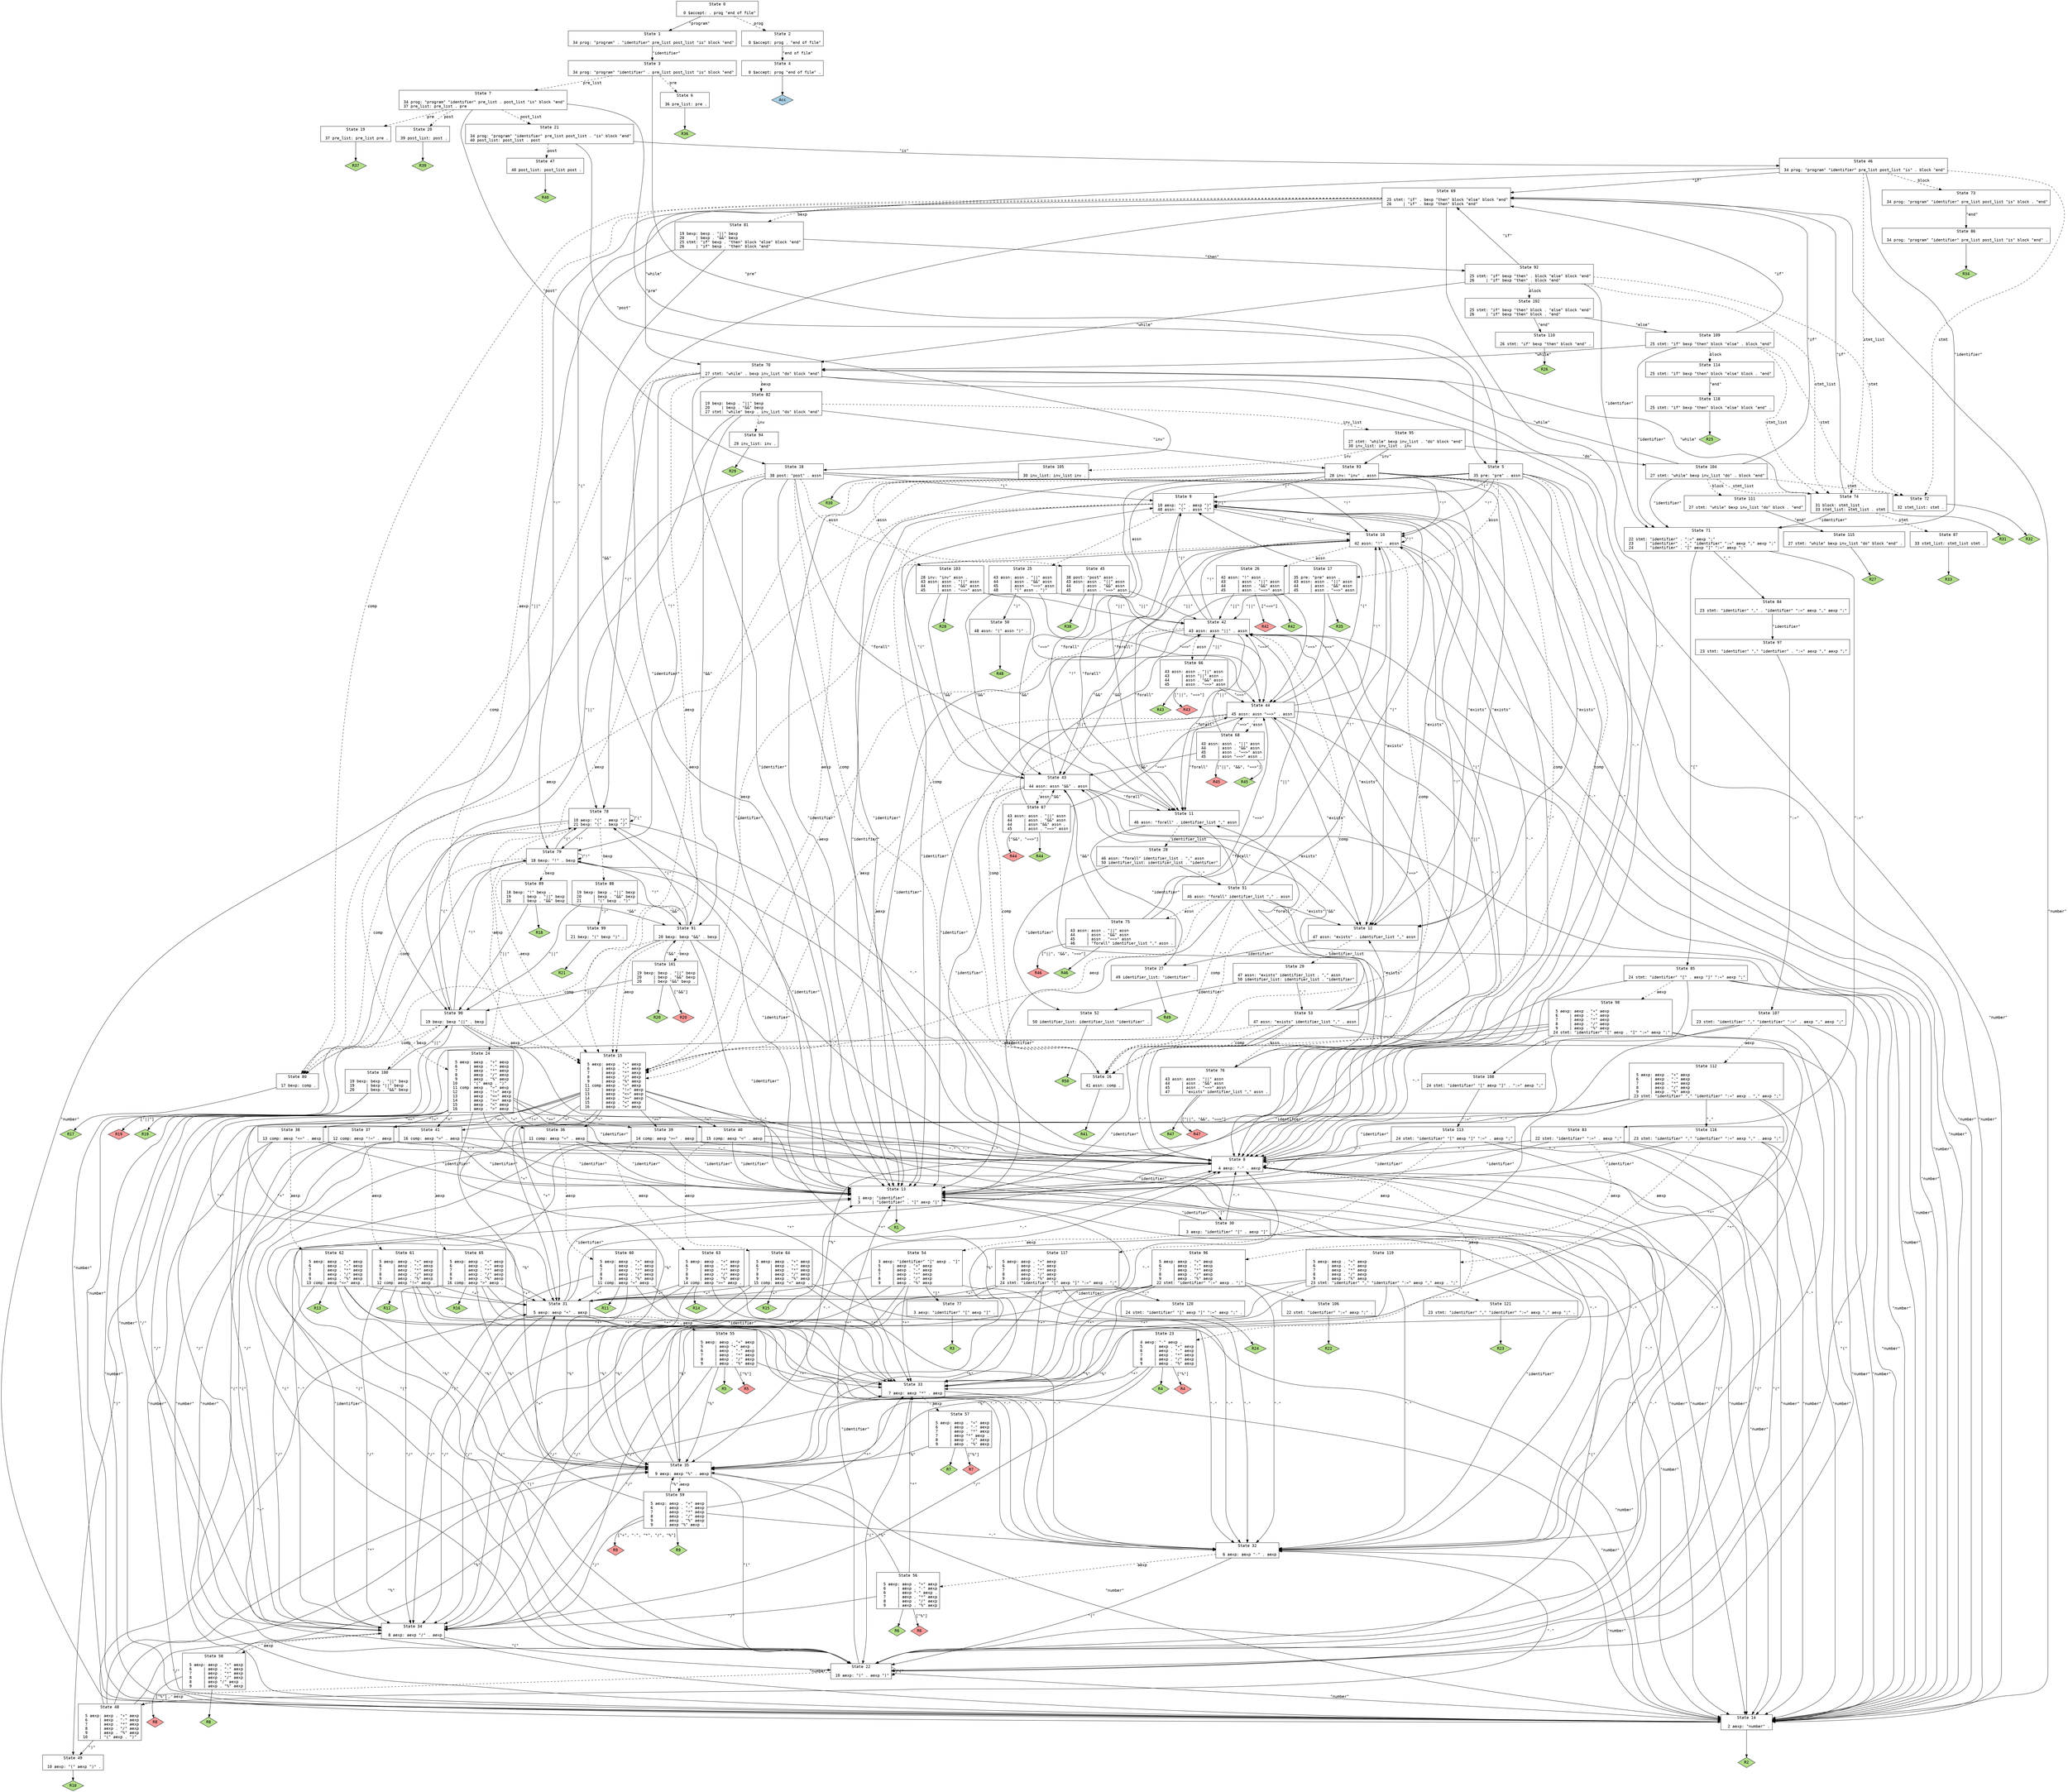 // Generated by GNU Bison 3.4.
// Report bugs to <bug-bison@gnu.org>.
// Home page: <http://www.gnu.org/software/bison/>.

digraph "/home/ferhat/git/vc-gen/vcgen-parser.yy"
{
  node [fontname = courier, shape = box, colorscheme = paired6]
  edge [fontname = courier]

  0 [label="State 0\n\l  0 $accept: . prog \"end of file\"\l"]
  0 -> 1 [style=solid label="\"program\""]
  0 -> 2 [style=dashed label="prog"]
  1 [label="State 1\n\l 34 prog: \"program\" . \"identifier\" pre_list post_list \"is\" block \"end\"\l"]
  1 -> 3 [style=solid label="\"identifier\""]
  2 [label="State 2\n\l  0 $accept: prog . \"end of file\"\l"]
  2 -> 4 [style=solid label="\"end of file\""]
  3 [label="State 3\n\l 34 prog: \"program\" \"identifier\" . pre_list post_list \"is\" block \"end\"\l"]
  3 -> 5 [style=solid label="\"pre\""]
  3 -> 6 [style=dashed label="pre"]
  3 -> 7 [style=dashed label="pre_list"]
  4 [label="State 4\n\l  0 $accept: prog \"end of file\" .\l"]
  4 -> "4R0" [style=solid]
 "4R0" [label="Acc", fillcolor=1, shape=diamond, style=filled]
  5 [label="State 5\n\l 35 pre: \"pre\" . assn\l"]
  5 -> 8 [style=solid label="\"-\""]
  5 -> 9 [style=solid label="\"(\""]
  5 -> 10 [style=solid label="\"!\""]
  5 -> 11 [style=solid label="\"forall\""]
  5 -> 12 [style=solid label="\"exists\""]
  5 -> 13 [style=solid label="\"identifier\""]
  5 -> 14 [style=solid label="\"number\""]
  5 -> 15 [style=dashed label="aexp"]
  5 -> 16 [style=dashed label="comp"]
  5 -> 17 [style=dashed label="assn"]
  6 [label="State 6\n\l 36 pre_list: pre .\l"]
  6 -> "6R36" [style=solid]
 "6R36" [label="R36", fillcolor=3, shape=diamond, style=filled]
  7 [label="State 7\n\l 34 prog: \"program\" \"identifier\" pre_list . post_list \"is\" block \"end\"\l 37 pre_list: pre_list . pre\l"]
  7 -> 5 [style=solid label="\"pre\""]
  7 -> 18 [style=solid label="\"post\""]
  7 -> 19 [style=dashed label="pre"]
  7 -> 20 [style=dashed label="post"]
  7 -> 21 [style=dashed label="post_list"]
  8 [label="State 8\n\l  4 aexp: \"-\" . aexp\l"]
  8 -> 8 [style=solid label="\"-\""]
  8 -> 22 [style=solid label="\"(\""]
  8 -> 13 [style=solid label="\"identifier\""]
  8 -> 14 [style=solid label="\"number\""]
  8 -> 23 [style=dashed label="aexp"]
  9 [label="State 9\n\l 10 aexp: \"(\" . aexp \")\"\l 48 assn: \"(\" . assn \")\"\l"]
  9 -> 8 [style=solid label="\"-\""]
  9 -> 9 [style=solid label="\"(\""]
  9 -> 10 [style=solid label="\"!\""]
  9 -> 11 [style=solid label="\"forall\""]
  9 -> 12 [style=solid label="\"exists\""]
  9 -> 13 [style=solid label="\"identifier\""]
  9 -> 14 [style=solid label="\"number\""]
  9 -> 24 [style=dashed label="aexp"]
  9 -> 16 [style=dashed label="comp"]
  9 -> 25 [style=dashed label="assn"]
  10 [label="State 10\n\l 42 assn: \"!\" . assn\l"]
  10 -> 8 [style=solid label="\"-\""]
  10 -> 9 [style=solid label="\"(\""]
  10 -> 10 [style=solid label="\"!\""]
  10 -> 11 [style=solid label="\"forall\""]
  10 -> 12 [style=solid label="\"exists\""]
  10 -> 13 [style=solid label="\"identifier\""]
  10 -> 14 [style=solid label="\"number\""]
  10 -> 15 [style=dashed label="aexp"]
  10 -> 16 [style=dashed label="comp"]
  10 -> 26 [style=dashed label="assn"]
  11 [label="State 11\n\l 46 assn: \"forall\" . identifier_list \",\" assn\l"]
  11 -> 27 [style=solid label="\"identifier\""]
  11 -> 28 [style=dashed label="identifier_list"]
  12 [label="State 12\n\l 47 assn: \"exists\" . identifier_list \",\" assn\l"]
  12 -> 27 [style=solid label="\"identifier\""]
  12 -> 29 [style=dashed label="identifier_list"]
  13 [label="State 13\n\l  1 aexp: \"identifier\" .\l  3     | \"identifier\" . \"[\" aexp \"]\"\l"]
  13 -> 30 [style=solid label="\"[\""]
  13 -> "13R1" [style=solid]
 "13R1" [label="R1", fillcolor=3, shape=diamond, style=filled]
  14 [label="State 14\n\l  2 aexp: \"number\" .\l"]
  14 -> "14R2" [style=solid]
 "14R2" [label="R2", fillcolor=3, shape=diamond, style=filled]
  15 [label="State 15\n\l  5 aexp: aexp . \"+\" aexp\l  6     | aexp . \"-\" aexp\l  7     | aexp . \"*\" aexp\l  8     | aexp . \"/\" aexp\l  9     | aexp . \"%\" aexp\l 11 comp: aexp . \"=\" aexp\l 12     | aexp . \"!=\" aexp\l 13     | aexp . \"<=\" aexp\l 14     | aexp . \">=\" aexp\l 15     | aexp . \"<\" aexp\l 16     | aexp . \">\" aexp\l"]
  15 -> 31 [style=solid label="\"+\""]
  15 -> 32 [style=solid label="\"-\""]
  15 -> 33 [style=solid label="\"*\""]
  15 -> 34 [style=solid label="\"/\""]
  15 -> 35 [style=solid label="\"%\""]
  15 -> 36 [style=solid label="\"=\""]
  15 -> 37 [style=solid label="\"!=\""]
  15 -> 38 [style=solid label="\"<=\""]
  15 -> 39 [style=solid label="\">=\""]
  15 -> 40 [style=solid label="\"<\""]
  15 -> 41 [style=solid label="\">\""]
  16 [label="State 16\n\l 41 assn: comp .\l"]
  16 -> "16R41" [style=solid]
 "16R41" [label="R41", fillcolor=3, shape=diamond, style=filled]
  17 [label="State 17\n\l 35 pre: \"pre\" assn .\l 43 assn: assn . \"||\" assn\l 44     | assn . \"&&\" assn\l 45     | assn . \"==>\" assn\l"]
  17 -> 42 [style=solid label="\"||\""]
  17 -> 43 [style=solid label="\"&&\""]
  17 -> 44 [style=solid label="\"==>\""]
  17 -> "17R35" [style=solid]
 "17R35" [label="R35", fillcolor=3, shape=diamond, style=filled]
  18 [label="State 18\n\l 38 post: \"post\" . assn\l"]
  18 -> 8 [style=solid label="\"-\""]
  18 -> 9 [style=solid label="\"(\""]
  18 -> 10 [style=solid label="\"!\""]
  18 -> 11 [style=solid label="\"forall\""]
  18 -> 12 [style=solid label="\"exists\""]
  18 -> 13 [style=solid label="\"identifier\""]
  18 -> 14 [style=solid label="\"number\""]
  18 -> 15 [style=dashed label="aexp"]
  18 -> 16 [style=dashed label="comp"]
  18 -> 45 [style=dashed label="assn"]
  19 [label="State 19\n\l 37 pre_list: pre_list pre .\l"]
  19 -> "19R37" [style=solid]
 "19R37" [label="R37", fillcolor=3, shape=diamond, style=filled]
  20 [label="State 20\n\l 39 post_list: post .\l"]
  20 -> "20R39" [style=solid]
 "20R39" [label="R39", fillcolor=3, shape=diamond, style=filled]
  21 [label="State 21\n\l 34 prog: \"program\" \"identifier\" pre_list post_list . \"is\" block \"end\"\l 40 post_list: post_list . post\l"]
  21 -> 18 [style=solid label="\"post\""]
  21 -> 46 [style=solid label="\"is\""]
  21 -> 47 [style=dashed label="post"]
  22 [label="State 22\n\l 10 aexp: \"(\" . aexp \")\"\l"]
  22 -> 8 [style=solid label="\"-\""]
  22 -> 22 [style=solid label="\"(\""]
  22 -> 13 [style=solid label="\"identifier\""]
  22 -> 14 [style=solid label="\"number\""]
  22 -> 48 [style=dashed label="aexp"]
  23 [label="State 23\n\l  4 aexp: \"-\" aexp .\l  5     | aexp . \"+\" aexp\l  6     | aexp . \"-\" aexp\l  7     | aexp . \"*\" aexp\l  8     | aexp . \"/\" aexp\l  9     | aexp . \"%\" aexp\l"]
  23 -> 33 [style=solid label="\"*\""]
  23 -> 34 [style=solid label="\"/\""]
  23 -> 35 [style=solid label="\"%\""]
  23 -> "23R4d" [label="[\"%\"]", style=solid]
 "23R4d" [label="R4", fillcolor=5, shape=diamond, style=filled]
  23 -> "23R4" [style=solid]
 "23R4" [label="R4", fillcolor=3, shape=diamond, style=filled]
  24 [label="State 24\n\l  5 aexp: aexp . \"+\" aexp\l  6     | aexp . \"-\" aexp\l  7     | aexp . \"*\" aexp\l  8     | aexp . \"/\" aexp\l  9     | aexp . \"%\" aexp\l 10     | \"(\" aexp . \")\"\l 11 comp: aexp . \"=\" aexp\l 12     | aexp . \"!=\" aexp\l 13     | aexp . \"<=\" aexp\l 14     | aexp . \">=\" aexp\l 15     | aexp . \"<\" aexp\l 16     | aexp . \">\" aexp\l"]
  24 -> 31 [style=solid label="\"+\""]
  24 -> 32 [style=solid label="\"-\""]
  24 -> 33 [style=solid label="\"*\""]
  24 -> 34 [style=solid label="\"/\""]
  24 -> 35 [style=solid label="\"%\""]
  24 -> 49 [style=solid label="\")\""]
  24 -> 36 [style=solid label="\"=\""]
  24 -> 37 [style=solid label="\"!=\""]
  24 -> 38 [style=solid label="\"<=\""]
  24 -> 39 [style=solid label="\">=\""]
  24 -> 40 [style=solid label="\"<\""]
  24 -> 41 [style=solid label="\">\""]
  25 [label="State 25\n\l 43 assn: assn . \"||\" assn\l 44     | assn . \"&&\" assn\l 45     | assn . \"==>\" assn\l 48     | \"(\" assn . \")\"\l"]
  25 -> 50 [style=solid label="\")\""]
  25 -> 42 [style=solid label="\"||\""]
  25 -> 43 [style=solid label="\"&&\""]
  25 -> 44 [style=solid label="\"==>\""]
  26 [label="State 26\n\l 42 assn: \"!\" assn .\l 43     | assn . \"||\" assn\l 44     | assn . \"&&\" assn\l 45     | assn . \"==>\" assn\l"]
  26 -> 42 [style=solid label="\"||\""]
  26 -> 43 [style=solid label="\"&&\""]
  26 -> 44 [style=solid label="\"==>\""]
  26 -> "26R42d" [label="[\"==>\"]", style=solid]
 "26R42d" [label="R42", fillcolor=5, shape=diamond, style=filled]
  26 -> "26R42" [style=solid]
 "26R42" [label="R42", fillcolor=3, shape=diamond, style=filled]
  27 [label="State 27\n\l 49 identifier_list: \"identifier\" .\l"]
  27 -> "27R49" [style=solid]
 "27R49" [label="R49", fillcolor=3, shape=diamond, style=filled]
  28 [label="State 28\n\l 46 assn: \"forall\" identifier_list . \",\" assn\l 50 identifier_list: identifier_list . \"identifier\"\l"]
  28 -> 51 [style=solid label="\",\""]
  28 -> 52 [style=solid label="\"identifier\""]
  29 [label="State 29\n\l 47 assn: \"exists\" identifier_list . \",\" assn\l 50 identifier_list: identifier_list . \"identifier\"\l"]
  29 -> 53 [style=solid label="\",\""]
  29 -> 52 [style=solid label="\"identifier\""]
  30 [label="State 30\n\l  3 aexp: \"identifier\" \"[\" . aexp \"]\"\l"]
  30 -> 8 [style=solid label="\"-\""]
  30 -> 22 [style=solid label="\"(\""]
  30 -> 13 [style=solid label="\"identifier\""]
  30 -> 14 [style=solid label="\"number\""]
  30 -> 54 [style=dashed label="aexp"]
  31 [label="State 31\n\l  5 aexp: aexp \"+\" . aexp\l"]
  31 -> 8 [style=solid label="\"-\""]
  31 -> 22 [style=solid label="\"(\""]
  31 -> 13 [style=solid label="\"identifier\""]
  31 -> 14 [style=solid label="\"number\""]
  31 -> 55 [style=dashed label="aexp"]
  32 [label="State 32\n\l  6 aexp: aexp \"-\" . aexp\l"]
  32 -> 8 [style=solid label="\"-\""]
  32 -> 22 [style=solid label="\"(\""]
  32 -> 13 [style=solid label="\"identifier\""]
  32 -> 14 [style=solid label="\"number\""]
  32 -> 56 [style=dashed label="aexp"]
  33 [label="State 33\n\l  7 aexp: aexp \"*\" . aexp\l"]
  33 -> 8 [style=solid label="\"-\""]
  33 -> 22 [style=solid label="\"(\""]
  33 -> 13 [style=solid label="\"identifier\""]
  33 -> 14 [style=solid label="\"number\""]
  33 -> 57 [style=dashed label="aexp"]
  34 [label="State 34\n\l  8 aexp: aexp \"/\" . aexp\l"]
  34 -> 8 [style=solid label="\"-\""]
  34 -> 22 [style=solid label="\"(\""]
  34 -> 13 [style=solid label="\"identifier\""]
  34 -> 14 [style=solid label="\"number\""]
  34 -> 58 [style=dashed label="aexp"]
  35 [label="State 35\n\l  9 aexp: aexp \"%\" . aexp\l"]
  35 -> 8 [style=solid label="\"-\""]
  35 -> 22 [style=solid label="\"(\""]
  35 -> 13 [style=solid label="\"identifier\""]
  35 -> 14 [style=solid label="\"number\""]
  35 -> 59 [style=dashed label="aexp"]
  36 [label="State 36\n\l 11 comp: aexp \"=\" . aexp\l"]
  36 -> 8 [style=solid label="\"-\""]
  36 -> 22 [style=solid label="\"(\""]
  36 -> 13 [style=solid label="\"identifier\""]
  36 -> 14 [style=solid label="\"number\""]
  36 -> 60 [style=dashed label="aexp"]
  37 [label="State 37\n\l 12 comp: aexp \"!=\" . aexp\l"]
  37 -> 8 [style=solid label="\"-\""]
  37 -> 22 [style=solid label="\"(\""]
  37 -> 13 [style=solid label="\"identifier\""]
  37 -> 14 [style=solid label="\"number\""]
  37 -> 61 [style=dashed label="aexp"]
  38 [label="State 38\n\l 13 comp: aexp \"<=\" . aexp\l"]
  38 -> 8 [style=solid label="\"-\""]
  38 -> 22 [style=solid label="\"(\""]
  38 -> 13 [style=solid label="\"identifier\""]
  38 -> 14 [style=solid label="\"number\""]
  38 -> 62 [style=dashed label="aexp"]
  39 [label="State 39\n\l 14 comp: aexp \">=\" . aexp\l"]
  39 -> 8 [style=solid label="\"-\""]
  39 -> 22 [style=solid label="\"(\""]
  39 -> 13 [style=solid label="\"identifier\""]
  39 -> 14 [style=solid label="\"number\""]
  39 -> 63 [style=dashed label="aexp"]
  40 [label="State 40\n\l 15 comp: aexp \"<\" . aexp\l"]
  40 -> 8 [style=solid label="\"-\""]
  40 -> 22 [style=solid label="\"(\""]
  40 -> 13 [style=solid label="\"identifier\""]
  40 -> 14 [style=solid label="\"number\""]
  40 -> 64 [style=dashed label="aexp"]
  41 [label="State 41\n\l 16 comp: aexp \">\" . aexp\l"]
  41 -> 8 [style=solid label="\"-\""]
  41 -> 22 [style=solid label="\"(\""]
  41 -> 13 [style=solid label="\"identifier\""]
  41 -> 14 [style=solid label="\"number\""]
  41 -> 65 [style=dashed label="aexp"]
  42 [label="State 42\n\l 43 assn: assn \"||\" . assn\l"]
  42 -> 8 [style=solid label="\"-\""]
  42 -> 9 [style=solid label="\"(\""]
  42 -> 10 [style=solid label="\"!\""]
  42 -> 11 [style=solid label="\"forall\""]
  42 -> 12 [style=solid label="\"exists\""]
  42 -> 13 [style=solid label="\"identifier\""]
  42 -> 14 [style=solid label="\"number\""]
  42 -> 15 [style=dashed label="aexp"]
  42 -> 16 [style=dashed label="comp"]
  42 -> 66 [style=dashed label="assn"]
  43 [label="State 43\n\l 44 assn: assn \"&&\" . assn\l"]
  43 -> 8 [style=solid label="\"-\""]
  43 -> 9 [style=solid label="\"(\""]
  43 -> 10 [style=solid label="\"!\""]
  43 -> 11 [style=solid label="\"forall\""]
  43 -> 12 [style=solid label="\"exists\""]
  43 -> 13 [style=solid label="\"identifier\""]
  43 -> 14 [style=solid label="\"number\""]
  43 -> 15 [style=dashed label="aexp"]
  43 -> 16 [style=dashed label="comp"]
  43 -> 67 [style=dashed label="assn"]
  44 [label="State 44\n\l 45 assn: assn \"==>\" . assn\l"]
  44 -> 8 [style=solid label="\"-\""]
  44 -> 9 [style=solid label="\"(\""]
  44 -> 10 [style=solid label="\"!\""]
  44 -> 11 [style=solid label="\"forall\""]
  44 -> 12 [style=solid label="\"exists\""]
  44 -> 13 [style=solid label="\"identifier\""]
  44 -> 14 [style=solid label="\"number\""]
  44 -> 15 [style=dashed label="aexp"]
  44 -> 16 [style=dashed label="comp"]
  44 -> 68 [style=dashed label="assn"]
  45 [label="State 45\n\l 38 post: \"post\" assn .\l 43 assn: assn . \"||\" assn\l 44     | assn . \"&&\" assn\l 45     | assn . \"==>\" assn\l"]
  45 -> 42 [style=solid label="\"||\""]
  45 -> 43 [style=solid label="\"&&\""]
  45 -> 44 [style=solid label="\"==>\""]
  45 -> "45R38" [style=solid]
 "45R38" [label="R38", fillcolor=3, shape=diamond, style=filled]
  46 [label="State 46\n\l 34 prog: \"program\" \"identifier\" pre_list post_list \"is\" . block \"end\"\l"]
  46 -> 69 [style=solid label="\"if\""]
  46 -> 70 [style=solid label="\"while\""]
  46 -> 71 [style=solid label="\"identifier\""]
  46 -> 72 [style=dashed label="stmt"]
  46 -> 73 [style=dashed label="block"]
  46 -> 74 [style=dashed label="stmt_list"]
  47 [label="State 47\n\l 40 post_list: post_list post .\l"]
  47 -> "47R40" [style=solid]
 "47R40" [label="R40", fillcolor=3, shape=diamond, style=filled]
  48 [label="State 48\n\l  5 aexp: aexp . \"+\" aexp\l  6     | aexp . \"-\" aexp\l  7     | aexp . \"*\" aexp\l  8     | aexp . \"/\" aexp\l  9     | aexp . \"%\" aexp\l 10     | \"(\" aexp . \")\"\l"]
  48 -> 31 [style=solid label="\"+\""]
  48 -> 32 [style=solid label="\"-\""]
  48 -> 33 [style=solid label="\"*\""]
  48 -> 34 [style=solid label="\"/\""]
  48 -> 35 [style=solid label="\"%\""]
  48 -> 49 [style=solid label="\")\""]
  49 [label="State 49\n\l 10 aexp: \"(\" aexp \")\" .\l"]
  49 -> "49R10" [style=solid]
 "49R10" [label="R10", fillcolor=3, shape=diamond, style=filled]
  50 [label="State 50\n\l 48 assn: \"(\" assn \")\" .\l"]
  50 -> "50R48" [style=solid]
 "50R48" [label="R48", fillcolor=3, shape=diamond, style=filled]
  51 [label="State 51\n\l 46 assn: \"forall\" identifier_list \",\" . assn\l"]
  51 -> 8 [style=solid label="\"-\""]
  51 -> 9 [style=solid label="\"(\""]
  51 -> 10 [style=solid label="\"!\""]
  51 -> 11 [style=solid label="\"forall\""]
  51 -> 12 [style=solid label="\"exists\""]
  51 -> 13 [style=solid label="\"identifier\""]
  51 -> 14 [style=solid label="\"number\""]
  51 -> 15 [style=dashed label="aexp"]
  51 -> 16 [style=dashed label="comp"]
  51 -> 75 [style=dashed label="assn"]
  52 [label="State 52\n\l 50 identifier_list: identifier_list \"identifier\" .\l"]
  52 -> "52R50" [style=solid]
 "52R50" [label="R50", fillcolor=3, shape=diamond, style=filled]
  53 [label="State 53\n\l 47 assn: \"exists\" identifier_list \",\" . assn\l"]
  53 -> 8 [style=solid label="\"-\""]
  53 -> 9 [style=solid label="\"(\""]
  53 -> 10 [style=solid label="\"!\""]
  53 -> 11 [style=solid label="\"forall\""]
  53 -> 12 [style=solid label="\"exists\""]
  53 -> 13 [style=solid label="\"identifier\""]
  53 -> 14 [style=solid label="\"number\""]
  53 -> 15 [style=dashed label="aexp"]
  53 -> 16 [style=dashed label="comp"]
  53 -> 76 [style=dashed label="assn"]
  54 [label="State 54\n\l  3 aexp: \"identifier\" \"[\" aexp . \"]\"\l  5     | aexp . \"+\" aexp\l  6     | aexp . \"-\" aexp\l  7     | aexp . \"*\" aexp\l  8     | aexp . \"/\" aexp\l  9     | aexp . \"%\" aexp\l"]
  54 -> 31 [style=solid label="\"+\""]
  54 -> 32 [style=solid label="\"-\""]
  54 -> 33 [style=solid label="\"*\""]
  54 -> 34 [style=solid label="\"/\""]
  54 -> 35 [style=solid label="\"%\""]
  54 -> 77 [style=solid label="\"]\""]
  55 [label="State 55\n\l  5 aexp: aexp . \"+\" aexp\l  5     | aexp \"+\" aexp .\l  6     | aexp . \"-\" aexp\l  7     | aexp . \"*\" aexp\l  8     | aexp . \"/\" aexp\l  9     | aexp . \"%\" aexp\l"]
  55 -> 33 [style=solid label="\"*\""]
  55 -> 34 [style=solid label="\"/\""]
  55 -> 35 [style=solid label="\"%\""]
  55 -> "55R5d" [label="[\"%\"]", style=solid]
 "55R5d" [label="R5", fillcolor=5, shape=diamond, style=filled]
  55 -> "55R5" [style=solid]
 "55R5" [label="R5", fillcolor=3, shape=diamond, style=filled]
  56 [label="State 56\n\l  5 aexp: aexp . \"+\" aexp\l  6     | aexp . \"-\" aexp\l  6     | aexp \"-\" aexp .\l  7     | aexp . \"*\" aexp\l  8     | aexp . \"/\" aexp\l  9     | aexp . \"%\" aexp\l"]
  56 -> 33 [style=solid label="\"*\""]
  56 -> 34 [style=solid label="\"/\""]
  56 -> 35 [style=solid label="\"%\""]
  56 -> "56R6d" [label="[\"%\"]", style=solid]
 "56R6d" [label="R6", fillcolor=5, shape=diamond, style=filled]
  56 -> "56R6" [style=solid]
 "56R6" [label="R6", fillcolor=3, shape=diamond, style=filled]
  57 [label="State 57\n\l  5 aexp: aexp . \"+\" aexp\l  6     | aexp . \"-\" aexp\l  7     | aexp . \"*\" aexp\l  7     | aexp \"*\" aexp .\l  8     | aexp . \"/\" aexp\l  9     | aexp . \"%\" aexp\l"]
  57 -> 35 [style=solid label="\"%\""]
  57 -> "57R7d" [label="[\"%\"]", style=solid]
 "57R7d" [label="R7", fillcolor=5, shape=diamond, style=filled]
  57 -> "57R7" [style=solid]
 "57R7" [label="R7", fillcolor=3, shape=diamond, style=filled]
  58 [label="State 58\n\l  5 aexp: aexp . \"+\" aexp\l  6     | aexp . \"-\" aexp\l  7     | aexp . \"*\" aexp\l  8     | aexp . \"/\" aexp\l  8     | aexp \"/\" aexp .\l  9     | aexp . \"%\" aexp\l"]
  58 -> 35 [style=solid label="\"%\""]
  58 -> "58R8d" [label="[\"%\"]", style=solid]
 "58R8d" [label="R8", fillcolor=5, shape=diamond, style=filled]
  58 -> "58R8" [style=solid]
 "58R8" [label="R8", fillcolor=3, shape=diamond, style=filled]
  59 [label="State 59\n\l  5 aexp: aexp . \"+\" aexp\l  6     | aexp . \"-\" aexp\l  7     | aexp . \"*\" aexp\l  8     | aexp . \"/\" aexp\l  9     | aexp . \"%\" aexp\l  9     | aexp \"%\" aexp .\l"]
  59 -> 31 [style=solid label="\"+\""]
  59 -> 32 [style=solid label="\"-\""]
  59 -> 33 [style=solid label="\"*\""]
  59 -> 34 [style=solid label="\"/\""]
  59 -> 35 [style=solid label="\"%\""]
  59 -> "59R9d" [label="[\"+\", \"-\", \"*\", \"/\", \"%\"]", style=solid]
 "59R9d" [label="R9", fillcolor=5, shape=diamond, style=filled]
  59 -> "59R9" [style=solid]
 "59R9" [label="R9", fillcolor=3, shape=diamond, style=filled]
  60 [label="State 60\n\l  5 aexp: aexp . \"+\" aexp\l  6     | aexp . \"-\" aexp\l  7     | aexp . \"*\" aexp\l  8     | aexp . \"/\" aexp\l  9     | aexp . \"%\" aexp\l 11 comp: aexp \"=\" aexp .\l"]
  60 -> 31 [style=solid label="\"+\""]
  60 -> 32 [style=solid label="\"-\""]
  60 -> 33 [style=solid label="\"*\""]
  60 -> 34 [style=solid label="\"/\""]
  60 -> 35 [style=solid label="\"%\""]
  60 -> "60R11" [style=solid]
 "60R11" [label="R11", fillcolor=3, shape=diamond, style=filled]
  61 [label="State 61\n\l  5 aexp: aexp . \"+\" aexp\l  6     | aexp . \"-\" aexp\l  7     | aexp . \"*\" aexp\l  8     | aexp . \"/\" aexp\l  9     | aexp . \"%\" aexp\l 12 comp: aexp \"!=\" aexp .\l"]
  61 -> 31 [style=solid label="\"+\""]
  61 -> 32 [style=solid label="\"-\""]
  61 -> 33 [style=solid label="\"*\""]
  61 -> 34 [style=solid label="\"/\""]
  61 -> 35 [style=solid label="\"%\""]
  61 -> "61R12" [style=solid]
 "61R12" [label="R12", fillcolor=3, shape=diamond, style=filled]
  62 [label="State 62\n\l  5 aexp: aexp . \"+\" aexp\l  6     | aexp . \"-\" aexp\l  7     | aexp . \"*\" aexp\l  8     | aexp . \"/\" aexp\l  9     | aexp . \"%\" aexp\l 13 comp: aexp \"<=\" aexp .\l"]
  62 -> 31 [style=solid label="\"+\""]
  62 -> 32 [style=solid label="\"-\""]
  62 -> 33 [style=solid label="\"*\""]
  62 -> 34 [style=solid label="\"/\""]
  62 -> 35 [style=solid label="\"%\""]
  62 -> "62R13" [style=solid]
 "62R13" [label="R13", fillcolor=3, shape=diamond, style=filled]
  63 [label="State 63\n\l  5 aexp: aexp . \"+\" aexp\l  6     | aexp . \"-\" aexp\l  7     | aexp . \"*\" aexp\l  8     | aexp . \"/\" aexp\l  9     | aexp . \"%\" aexp\l 14 comp: aexp \">=\" aexp .\l"]
  63 -> 31 [style=solid label="\"+\""]
  63 -> 32 [style=solid label="\"-\""]
  63 -> 33 [style=solid label="\"*\""]
  63 -> 34 [style=solid label="\"/\""]
  63 -> 35 [style=solid label="\"%\""]
  63 -> "63R14" [style=solid]
 "63R14" [label="R14", fillcolor=3, shape=diamond, style=filled]
  64 [label="State 64\n\l  5 aexp: aexp . \"+\" aexp\l  6     | aexp . \"-\" aexp\l  7     | aexp . \"*\" aexp\l  8     | aexp . \"/\" aexp\l  9     | aexp . \"%\" aexp\l 15 comp: aexp \"<\" aexp .\l"]
  64 -> 31 [style=solid label="\"+\""]
  64 -> 32 [style=solid label="\"-\""]
  64 -> 33 [style=solid label="\"*\""]
  64 -> 34 [style=solid label="\"/\""]
  64 -> 35 [style=solid label="\"%\""]
  64 -> "64R15" [style=solid]
 "64R15" [label="R15", fillcolor=3, shape=diamond, style=filled]
  65 [label="State 65\n\l  5 aexp: aexp . \"+\" aexp\l  6     | aexp . \"-\" aexp\l  7     | aexp . \"*\" aexp\l  8     | aexp . \"/\" aexp\l  9     | aexp . \"%\" aexp\l 16 comp: aexp \">\" aexp .\l"]
  65 -> 31 [style=solid label="\"+\""]
  65 -> 32 [style=solid label="\"-\""]
  65 -> 33 [style=solid label="\"*\""]
  65 -> 34 [style=solid label="\"/\""]
  65 -> 35 [style=solid label="\"%\""]
  65 -> "65R16" [style=solid]
 "65R16" [label="R16", fillcolor=3, shape=diamond, style=filled]
  66 [label="State 66\n\l 43 assn: assn . \"||\" assn\l 43     | assn \"||\" assn .\l 44     | assn . \"&&\" assn\l 45     | assn . \"==>\" assn\l"]
  66 -> 42 [style=solid label="\"||\""]
  66 -> 44 [style=solid label="\"==>\""]
  66 -> "66R43d" [label="[\"||\", \"==>\"]", style=solid]
 "66R43d" [label="R43", fillcolor=5, shape=diamond, style=filled]
  66 -> "66R43" [style=solid]
 "66R43" [label="R43", fillcolor=3, shape=diamond, style=filled]
  67 [label="State 67\n\l 43 assn: assn . \"||\" assn\l 44     | assn . \"&&\" assn\l 44     | assn \"&&\" assn .\l 45     | assn . \"==>\" assn\l"]
  67 -> 42 [style=solid label="\"||\""]
  67 -> 43 [style=solid label="\"&&\""]
  67 -> 44 [style=solid label="\"==>\""]
  67 -> "67R44d" [label="[\"&&\", \"==>\"]", style=solid]
 "67R44d" [label="R44", fillcolor=5, shape=diamond, style=filled]
  67 -> "67R44" [style=solid]
 "67R44" [label="R44", fillcolor=3, shape=diamond, style=filled]
  68 [label="State 68\n\l 43 assn: assn . \"||\" assn\l 44     | assn . \"&&\" assn\l 45     | assn . \"==>\" assn\l 45     | assn \"==>\" assn .\l"]
  68 -> 42 [style=solid label="\"||\""]
  68 -> 43 [style=solid label="\"&&\""]
  68 -> 44 [style=solid label="\"==>\""]
  68 -> "68R45d" [label="[\"||\", \"&&\", \"==>\"]", style=solid]
 "68R45d" [label="R45", fillcolor=5, shape=diamond, style=filled]
  68 -> "68R45" [style=solid]
 "68R45" [label="R45", fillcolor=3, shape=diamond, style=filled]
  69 [label="State 69\n\l 25 stmt: \"if\" . bexp \"then\" block \"else\" block \"end\"\l 26     | \"if\" . bexp \"then\" block \"end\"\l"]
  69 -> 8 [style=solid label="\"-\""]
  69 -> 78 [style=solid label="\"(\""]
  69 -> 79 [style=solid label="\"!\""]
  69 -> 13 [style=solid label="\"identifier\""]
  69 -> 14 [style=solid label="\"number\""]
  69 -> 15 [style=dashed label="aexp"]
  69 -> 80 [style=dashed label="comp"]
  69 -> 81 [style=dashed label="bexp"]
  70 [label="State 70\n\l 27 stmt: \"while\" . bexp inv_list \"do\" block \"end\"\l"]
  70 -> 8 [style=solid label="\"-\""]
  70 -> 78 [style=solid label="\"(\""]
  70 -> 79 [style=solid label="\"!\""]
  70 -> 13 [style=solid label="\"identifier\""]
  70 -> 14 [style=solid label="\"number\""]
  70 -> 15 [style=dashed label="aexp"]
  70 -> 80 [style=dashed label="comp"]
  70 -> 82 [style=dashed label="bexp"]
  71 [label="State 71\n\l 22 stmt: \"identifier\" . \":=\" aexp \";\"\l 23     | \"identifier\" . \",\" \"identifier\" \":=\" aexp \",\" aexp \";\"\l 24     | \"identifier\" . \"[\" aexp \"]\" \":=\" aexp \";\"\l"]
  71 -> 83 [style=solid label="\":=\""]
  71 -> 84 [style=solid label="\",\""]
  71 -> 85 [style=solid label="\"[\""]
  72 [label="State 72\n\l 32 stmt_list: stmt .\l"]
  72 -> "72R32" [style=solid]
 "72R32" [label="R32", fillcolor=3, shape=diamond, style=filled]
  73 [label="State 73\n\l 34 prog: \"program\" \"identifier\" pre_list post_list \"is\" block . \"end\"\l"]
  73 -> 86 [style=solid label="\"end\""]
  74 [label="State 74\n\l 31 block: stmt_list .\l 33 stmt_list: stmt_list . stmt\l"]
  74 -> 69 [style=solid label="\"if\""]
  74 -> 70 [style=solid label="\"while\""]
  74 -> 71 [style=solid label="\"identifier\""]
  74 -> 87 [style=dashed label="stmt"]
  74 -> "74R31" [style=solid]
 "74R31" [label="R31", fillcolor=3, shape=diamond, style=filled]
  75 [label="State 75\n\l 43 assn: assn . \"||\" assn\l 44     | assn . \"&&\" assn\l 45     | assn . \"==>\" assn\l 46     | \"forall\" identifier_list \",\" assn .\l"]
  75 -> 42 [style=solid label="\"||\""]
  75 -> 43 [style=solid label="\"&&\""]
  75 -> 44 [style=solid label="\"==>\""]
  75 -> "75R46d" [label="[\"||\", \"&&\", \"==>\"]", style=solid]
 "75R46d" [label="R46", fillcolor=5, shape=diamond, style=filled]
  75 -> "75R46" [style=solid]
 "75R46" [label="R46", fillcolor=3, shape=diamond, style=filled]
  76 [label="State 76\n\l 43 assn: assn . \"||\" assn\l 44     | assn . \"&&\" assn\l 45     | assn . \"==>\" assn\l 47     | \"exists\" identifier_list \",\" assn .\l"]
  76 -> 42 [style=solid label="\"||\""]
  76 -> 43 [style=solid label="\"&&\""]
  76 -> 44 [style=solid label="\"==>\""]
  76 -> "76R47d" [label="[\"||\", \"&&\", \"==>\"]", style=solid]
 "76R47d" [label="R47", fillcolor=5, shape=diamond, style=filled]
  76 -> "76R47" [style=solid]
 "76R47" [label="R47", fillcolor=3, shape=diamond, style=filled]
  77 [label="State 77\n\l  3 aexp: \"identifier\" \"[\" aexp \"]\" .\l"]
  77 -> "77R3" [style=solid]
 "77R3" [label="R3", fillcolor=3, shape=diamond, style=filled]
  78 [label="State 78\n\l 10 aexp: \"(\" . aexp \")\"\l 21 bexp: \"(\" . bexp \")\"\l"]
  78 -> 8 [style=solid label="\"-\""]
  78 -> 78 [style=solid label="\"(\""]
  78 -> 79 [style=solid label="\"!\""]
  78 -> 13 [style=solid label="\"identifier\""]
  78 -> 14 [style=solid label="\"number\""]
  78 -> 24 [style=dashed label="aexp"]
  78 -> 80 [style=dashed label="comp"]
  78 -> 88 [style=dashed label="bexp"]
  79 [label="State 79\n\l 18 bexp: \"!\" . bexp\l"]
  79 -> 8 [style=solid label="\"-\""]
  79 -> 78 [style=solid label="\"(\""]
  79 -> 79 [style=solid label="\"!\""]
  79 -> 13 [style=solid label="\"identifier\""]
  79 -> 14 [style=solid label="\"number\""]
  79 -> 15 [style=dashed label="aexp"]
  79 -> 80 [style=dashed label="comp"]
  79 -> 89 [style=dashed label="bexp"]
  80 [label="State 80\n\l 17 bexp: comp .\l"]
  80 -> "80R17" [style=solid]
 "80R17" [label="R17", fillcolor=3, shape=diamond, style=filled]
  81 [label="State 81\n\l 19 bexp: bexp . \"||\" bexp\l 20     | bexp . \"&&\" bexp\l 25 stmt: \"if\" bexp . \"then\" block \"else\" block \"end\"\l 26     | \"if\" bexp . \"then\" block \"end\"\l"]
  81 -> 90 [style=solid label="\"||\""]
  81 -> 91 [style=solid label="\"&&\""]
  81 -> 92 [style=solid label="\"then\""]
  82 [label="State 82\n\l 19 bexp: bexp . \"||\" bexp\l 20     | bexp . \"&&\" bexp\l 27 stmt: \"while\" bexp . inv_list \"do\" block \"end\"\l"]
  82 -> 90 [style=solid label="\"||\""]
  82 -> 91 [style=solid label="\"&&\""]
  82 -> 93 [style=solid label="\"inv\""]
  82 -> 94 [style=dashed label="inv"]
  82 -> 95 [style=dashed label="inv_list"]
  83 [label="State 83\n\l 22 stmt: \"identifier\" \":=\" . aexp \";\"\l"]
  83 -> 8 [style=solid label="\"-\""]
  83 -> 22 [style=solid label="\"(\""]
  83 -> 13 [style=solid label="\"identifier\""]
  83 -> 14 [style=solid label="\"number\""]
  83 -> 96 [style=dashed label="aexp"]
  84 [label="State 84\n\l 23 stmt: \"identifier\" \",\" . \"identifier\" \":=\" aexp \",\" aexp \";\"\l"]
  84 -> 97 [style=solid label="\"identifier\""]
  85 [label="State 85\n\l 24 stmt: \"identifier\" \"[\" . aexp \"]\" \":=\" aexp \";\"\l"]
  85 -> 8 [style=solid label="\"-\""]
  85 -> 22 [style=solid label="\"(\""]
  85 -> 13 [style=solid label="\"identifier\""]
  85 -> 14 [style=solid label="\"number\""]
  85 -> 98 [style=dashed label="aexp"]
  86 [label="State 86\n\l 34 prog: \"program\" \"identifier\" pre_list post_list \"is\" block \"end\" .\l"]
  86 -> "86R34" [style=solid]
 "86R34" [label="R34", fillcolor=3, shape=diamond, style=filled]
  87 [label="State 87\n\l 33 stmt_list: stmt_list stmt .\l"]
  87 -> "87R33" [style=solid]
 "87R33" [label="R33", fillcolor=3, shape=diamond, style=filled]
  88 [label="State 88\n\l 19 bexp: bexp . \"||\" bexp\l 20     | bexp . \"&&\" bexp\l 21     | \"(\" bexp . \")\"\l"]
  88 -> 99 [style=solid label="\")\""]
  88 -> 90 [style=solid label="\"||\""]
  88 -> 91 [style=solid label="\"&&\""]
  89 [label="State 89\n\l 18 bexp: \"!\" bexp .\l 19     | bexp . \"||\" bexp\l 20     | bexp . \"&&\" bexp\l"]
  89 -> 90 [style=solid label="\"||\""]
  89 -> 91 [style=solid label="\"&&\""]
  89 -> "89R18" [style=solid]
 "89R18" [label="R18", fillcolor=3, shape=diamond, style=filled]
  90 [label="State 90\n\l 19 bexp: bexp \"||\" . bexp\l"]
  90 -> 8 [style=solid label="\"-\""]
  90 -> 78 [style=solid label="\"(\""]
  90 -> 79 [style=solid label="\"!\""]
  90 -> 13 [style=solid label="\"identifier\""]
  90 -> 14 [style=solid label="\"number\""]
  90 -> 15 [style=dashed label="aexp"]
  90 -> 80 [style=dashed label="comp"]
  90 -> 100 [style=dashed label="bexp"]
  91 [label="State 91\n\l 20 bexp: bexp \"&&\" . bexp\l"]
  91 -> 8 [style=solid label="\"-\""]
  91 -> 78 [style=solid label="\"(\""]
  91 -> 79 [style=solid label="\"!\""]
  91 -> 13 [style=solid label="\"identifier\""]
  91 -> 14 [style=solid label="\"number\""]
  91 -> 15 [style=dashed label="aexp"]
  91 -> 80 [style=dashed label="comp"]
  91 -> 101 [style=dashed label="bexp"]
  92 [label="State 92\n\l 25 stmt: \"if\" bexp \"then\" . block \"else\" block \"end\"\l 26     | \"if\" bexp \"then\" . block \"end\"\l"]
  92 -> 69 [style=solid label="\"if\""]
  92 -> 70 [style=solid label="\"while\""]
  92 -> 71 [style=solid label="\"identifier\""]
  92 -> 72 [style=dashed label="stmt"]
  92 -> 102 [style=dashed label="block"]
  92 -> 74 [style=dashed label="stmt_list"]
  93 [label="State 93\n\l 28 inv: \"inv\" . assn\l"]
  93 -> 8 [style=solid label="\"-\""]
  93 -> 9 [style=solid label="\"(\""]
  93 -> 10 [style=solid label="\"!\""]
  93 -> 11 [style=solid label="\"forall\""]
  93 -> 12 [style=solid label="\"exists\""]
  93 -> 13 [style=solid label="\"identifier\""]
  93 -> 14 [style=solid label="\"number\""]
  93 -> 15 [style=dashed label="aexp"]
  93 -> 16 [style=dashed label="comp"]
  93 -> 103 [style=dashed label="assn"]
  94 [label="State 94\n\l 29 inv_list: inv .\l"]
  94 -> "94R29" [style=solid]
 "94R29" [label="R29", fillcolor=3, shape=diamond, style=filled]
  95 [label="State 95\n\l 27 stmt: \"while\" bexp inv_list . \"do\" block \"end\"\l 30 inv_list: inv_list . inv\l"]
  95 -> 104 [style=solid label="\"do\""]
  95 -> 93 [style=solid label="\"inv\""]
  95 -> 105 [style=dashed label="inv"]
  96 [label="State 96\n\l  5 aexp: aexp . \"+\" aexp\l  6     | aexp . \"-\" aexp\l  7     | aexp . \"*\" aexp\l  8     | aexp . \"/\" aexp\l  9     | aexp . \"%\" aexp\l 22 stmt: \"identifier\" \":=\" aexp . \";\"\l"]
  96 -> 31 [style=solid label="\"+\""]
  96 -> 32 [style=solid label="\"-\""]
  96 -> 33 [style=solid label="\"*\""]
  96 -> 34 [style=solid label="\"/\""]
  96 -> 35 [style=solid label="\"%\""]
  96 -> 106 [style=solid label="\";\""]
  97 [label="State 97\n\l 23 stmt: \"identifier\" \",\" \"identifier\" . \":=\" aexp \",\" aexp \";\"\l"]
  97 -> 107 [style=solid label="\":=\""]
  98 [label="State 98\n\l  5 aexp: aexp . \"+\" aexp\l  6     | aexp . \"-\" aexp\l  7     | aexp . \"*\" aexp\l  8     | aexp . \"/\" aexp\l  9     | aexp . \"%\" aexp\l 24 stmt: \"identifier\" \"[\" aexp . \"]\" \":=\" aexp \";\"\l"]
  98 -> 31 [style=solid label="\"+\""]
  98 -> 32 [style=solid label="\"-\""]
  98 -> 33 [style=solid label="\"*\""]
  98 -> 34 [style=solid label="\"/\""]
  98 -> 35 [style=solid label="\"%\""]
  98 -> 108 [style=solid label="\"]\""]
  99 [label="State 99\n\l 21 bexp: \"(\" bexp \")\" .\l"]
  99 -> "99R21" [style=solid]
 "99R21" [label="R21", fillcolor=3, shape=diamond, style=filled]
  100 [label="State 100\n\l 19 bexp: bexp . \"||\" bexp\l 19     | bexp \"||\" bexp .\l 20     | bexp . \"&&\" bexp\l"]
  100 -> 90 [style=solid label="\"||\""]
  100 -> "100R19d" [label="[\"||\"]", style=solid]
 "100R19d" [label="R19", fillcolor=5, shape=diamond, style=filled]
  100 -> "100R19" [style=solid]
 "100R19" [label="R19", fillcolor=3, shape=diamond, style=filled]
  101 [label="State 101\n\l 19 bexp: bexp . \"||\" bexp\l 20     | bexp . \"&&\" bexp\l 20     | bexp \"&&\" bexp .\l"]
  101 -> 90 [style=solid label="\"||\""]
  101 -> 91 [style=solid label="\"&&\""]
  101 -> "101R20d" [label="[\"&&\"]", style=solid]
 "101R20d" [label="R20", fillcolor=5, shape=diamond, style=filled]
  101 -> "101R20" [style=solid]
 "101R20" [label="R20", fillcolor=3, shape=diamond, style=filled]
  102 [label="State 102\n\l 25 stmt: \"if\" bexp \"then\" block . \"else\" block \"end\"\l 26     | \"if\" bexp \"then\" block . \"end\"\l"]
  102 -> 109 [style=solid label="\"else\""]
  102 -> 110 [style=solid label="\"end\""]
  103 [label="State 103\n\l 28 inv: \"inv\" assn .\l 43 assn: assn . \"||\" assn\l 44     | assn . \"&&\" assn\l 45     | assn . \"==>\" assn\l"]
  103 -> 42 [style=solid label="\"||\""]
  103 -> 43 [style=solid label="\"&&\""]
  103 -> 44 [style=solid label="\"==>\""]
  103 -> "103R28" [style=solid]
 "103R28" [label="R28", fillcolor=3, shape=diamond, style=filled]
  104 [label="State 104\n\l 27 stmt: \"while\" bexp inv_list \"do\" . block \"end\"\l"]
  104 -> 69 [style=solid label="\"if\""]
  104 -> 70 [style=solid label="\"while\""]
  104 -> 71 [style=solid label="\"identifier\""]
  104 -> 72 [style=dashed label="stmt"]
  104 -> 111 [style=dashed label="block"]
  104 -> 74 [style=dashed label="stmt_list"]
  105 [label="State 105\n\l 30 inv_list: inv_list inv .\l"]
  105 -> "105R30" [style=solid]
 "105R30" [label="R30", fillcolor=3, shape=diamond, style=filled]
  106 [label="State 106\n\l 22 stmt: \"identifier\" \":=\" aexp \";\" .\l"]
  106 -> "106R22" [style=solid]
 "106R22" [label="R22", fillcolor=3, shape=diamond, style=filled]
  107 [label="State 107\n\l 23 stmt: \"identifier\" \",\" \"identifier\" \":=\" . aexp \",\" aexp \";\"\l"]
  107 -> 8 [style=solid label="\"-\""]
  107 -> 22 [style=solid label="\"(\""]
  107 -> 13 [style=solid label="\"identifier\""]
  107 -> 14 [style=solid label="\"number\""]
  107 -> 112 [style=dashed label="aexp"]
  108 [label="State 108\n\l 24 stmt: \"identifier\" \"[\" aexp \"]\" . \":=\" aexp \";\"\l"]
  108 -> 113 [style=solid label="\":=\""]
  109 [label="State 109\n\l 25 stmt: \"if\" bexp \"then\" block \"else\" . block \"end\"\l"]
  109 -> 69 [style=solid label="\"if\""]
  109 -> 70 [style=solid label="\"while\""]
  109 -> 71 [style=solid label="\"identifier\""]
  109 -> 72 [style=dashed label="stmt"]
  109 -> 114 [style=dashed label="block"]
  109 -> 74 [style=dashed label="stmt_list"]
  110 [label="State 110\n\l 26 stmt: \"if\" bexp \"then\" block \"end\" .\l"]
  110 -> "110R26" [style=solid]
 "110R26" [label="R26", fillcolor=3, shape=diamond, style=filled]
  111 [label="State 111\n\l 27 stmt: \"while\" bexp inv_list \"do\" block . \"end\"\l"]
  111 -> 115 [style=solid label="\"end\""]
  112 [label="State 112\n\l  5 aexp: aexp . \"+\" aexp\l  6     | aexp . \"-\" aexp\l  7     | aexp . \"*\" aexp\l  8     | aexp . \"/\" aexp\l  9     | aexp . \"%\" aexp\l 23 stmt: \"identifier\" \",\" \"identifier\" \":=\" aexp . \",\" aexp \";\"\l"]
  112 -> 31 [style=solid label="\"+\""]
  112 -> 32 [style=solid label="\"-\""]
  112 -> 33 [style=solid label="\"*\""]
  112 -> 34 [style=solid label="\"/\""]
  112 -> 35 [style=solid label="\"%\""]
  112 -> 116 [style=solid label="\",\""]
  113 [label="State 113\n\l 24 stmt: \"identifier\" \"[\" aexp \"]\" \":=\" . aexp \";\"\l"]
  113 -> 8 [style=solid label="\"-\""]
  113 -> 22 [style=solid label="\"(\""]
  113 -> 13 [style=solid label="\"identifier\""]
  113 -> 14 [style=solid label="\"number\""]
  113 -> 117 [style=dashed label="aexp"]
  114 [label="State 114\n\l 25 stmt: \"if\" bexp \"then\" block \"else\" block . \"end\"\l"]
  114 -> 118 [style=solid label="\"end\""]
  115 [label="State 115\n\l 27 stmt: \"while\" bexp inv_list \"do\" block \"end\" .\l"]
  115 -> "115R27" [style=solid]
 "115R27" [label="R27", fillcolor=3, shape=diamond, style=filled]
  116 [label="State 116\n\l 23 stmt: \"identifier\" \",\" \"identifier\" \":=\" aexp \",\" . aexp \";\"\l"]
  116 -> 8 [style=solid label="\"-\""]
  116 -> 22 [style=solid label="\"(\""]
  116 -> 13 [style=solid label="\"identifier\""]
  116 -> 14 [style=solid label="\"number\""]
  116 -> 119 [style=dashed label="aexp"]
  117 [label="State 117\n\l  5 aexp: aexp . \"+\" aexp\l  6     | aexp . \"-\" aexp\l  7     | aexp . \"*\" aexp\l  8     | aexp . \"/\" aexp\l  9     | aexp . \"%\" aexp\l 24 stmt: \"identifier\" \"[\" aexp \"]\" \":=\" aexp . \";\"\l"]
  117 -> 31 [style=solid label="\"+\""]
  117 -> 32 [style=solid label="\"-\""]
  117 -> 33 [style=solid label="\"*\""]
  117 -> 34 [style=solid label="\"/\""]
  117 -> 35 [style=solid label="\"%\""]
  117 -> 120 [style=solid label="\";\""]
  118 [label="State 118\n\l 25 stmt: \"if\" bexp \"then\" block \"else\" block \"end\" .\l"]
  118 -> "118R25" [style=solid]
 "118R25" [label="R25", fillcolor=3, shape=diamond, style=filled]
  119 [label="State 119\n\l  5 aexp: aexp . \"+\" aexp\l  6     | aexp . \"-\" aexp\l  7     | aexp . \"*\" aexp\l  8     | aexp . \"/\" aexp\l  9     | aexp . \"%\" aexp\l 23 stmt: \"identifier\" \",\" \"identifier\" \":=\" aexp \",\" aexp . \";\"\l"]
  119 -> 31 [style=solid label="\"+\""]
  119 -> 32 [style=solid label="\"-\""]
  119 -> 33 [style=solid label="\"*\""]
  119 -> 34 [style=solid label="\"/\""]
  119 -> 35 [style=solid label="\"%\""]
  119 -> 121 [style=solid label="\";\""]
  120 [label="State 120\n\l 24 stmt: \"identifier\" \"[\" aexp \"]\" \":=\" aexp \";\" .\l"]
  120 -> "120R24" [style=solid]
 "120R24" [label="R24", fillcolor=3, shape=diamond, style=filled]
  121 [label="State 121\n\l 23 stmt: \"identifier\" \",\" \"identifier\" \":=\" aexp \",\" aexp \";\" .\l"]
  121 -> "121R23" [style=solid]
 "121R23" [label="R23", fillcolor=3, shape=diamond, style=filled]
}
